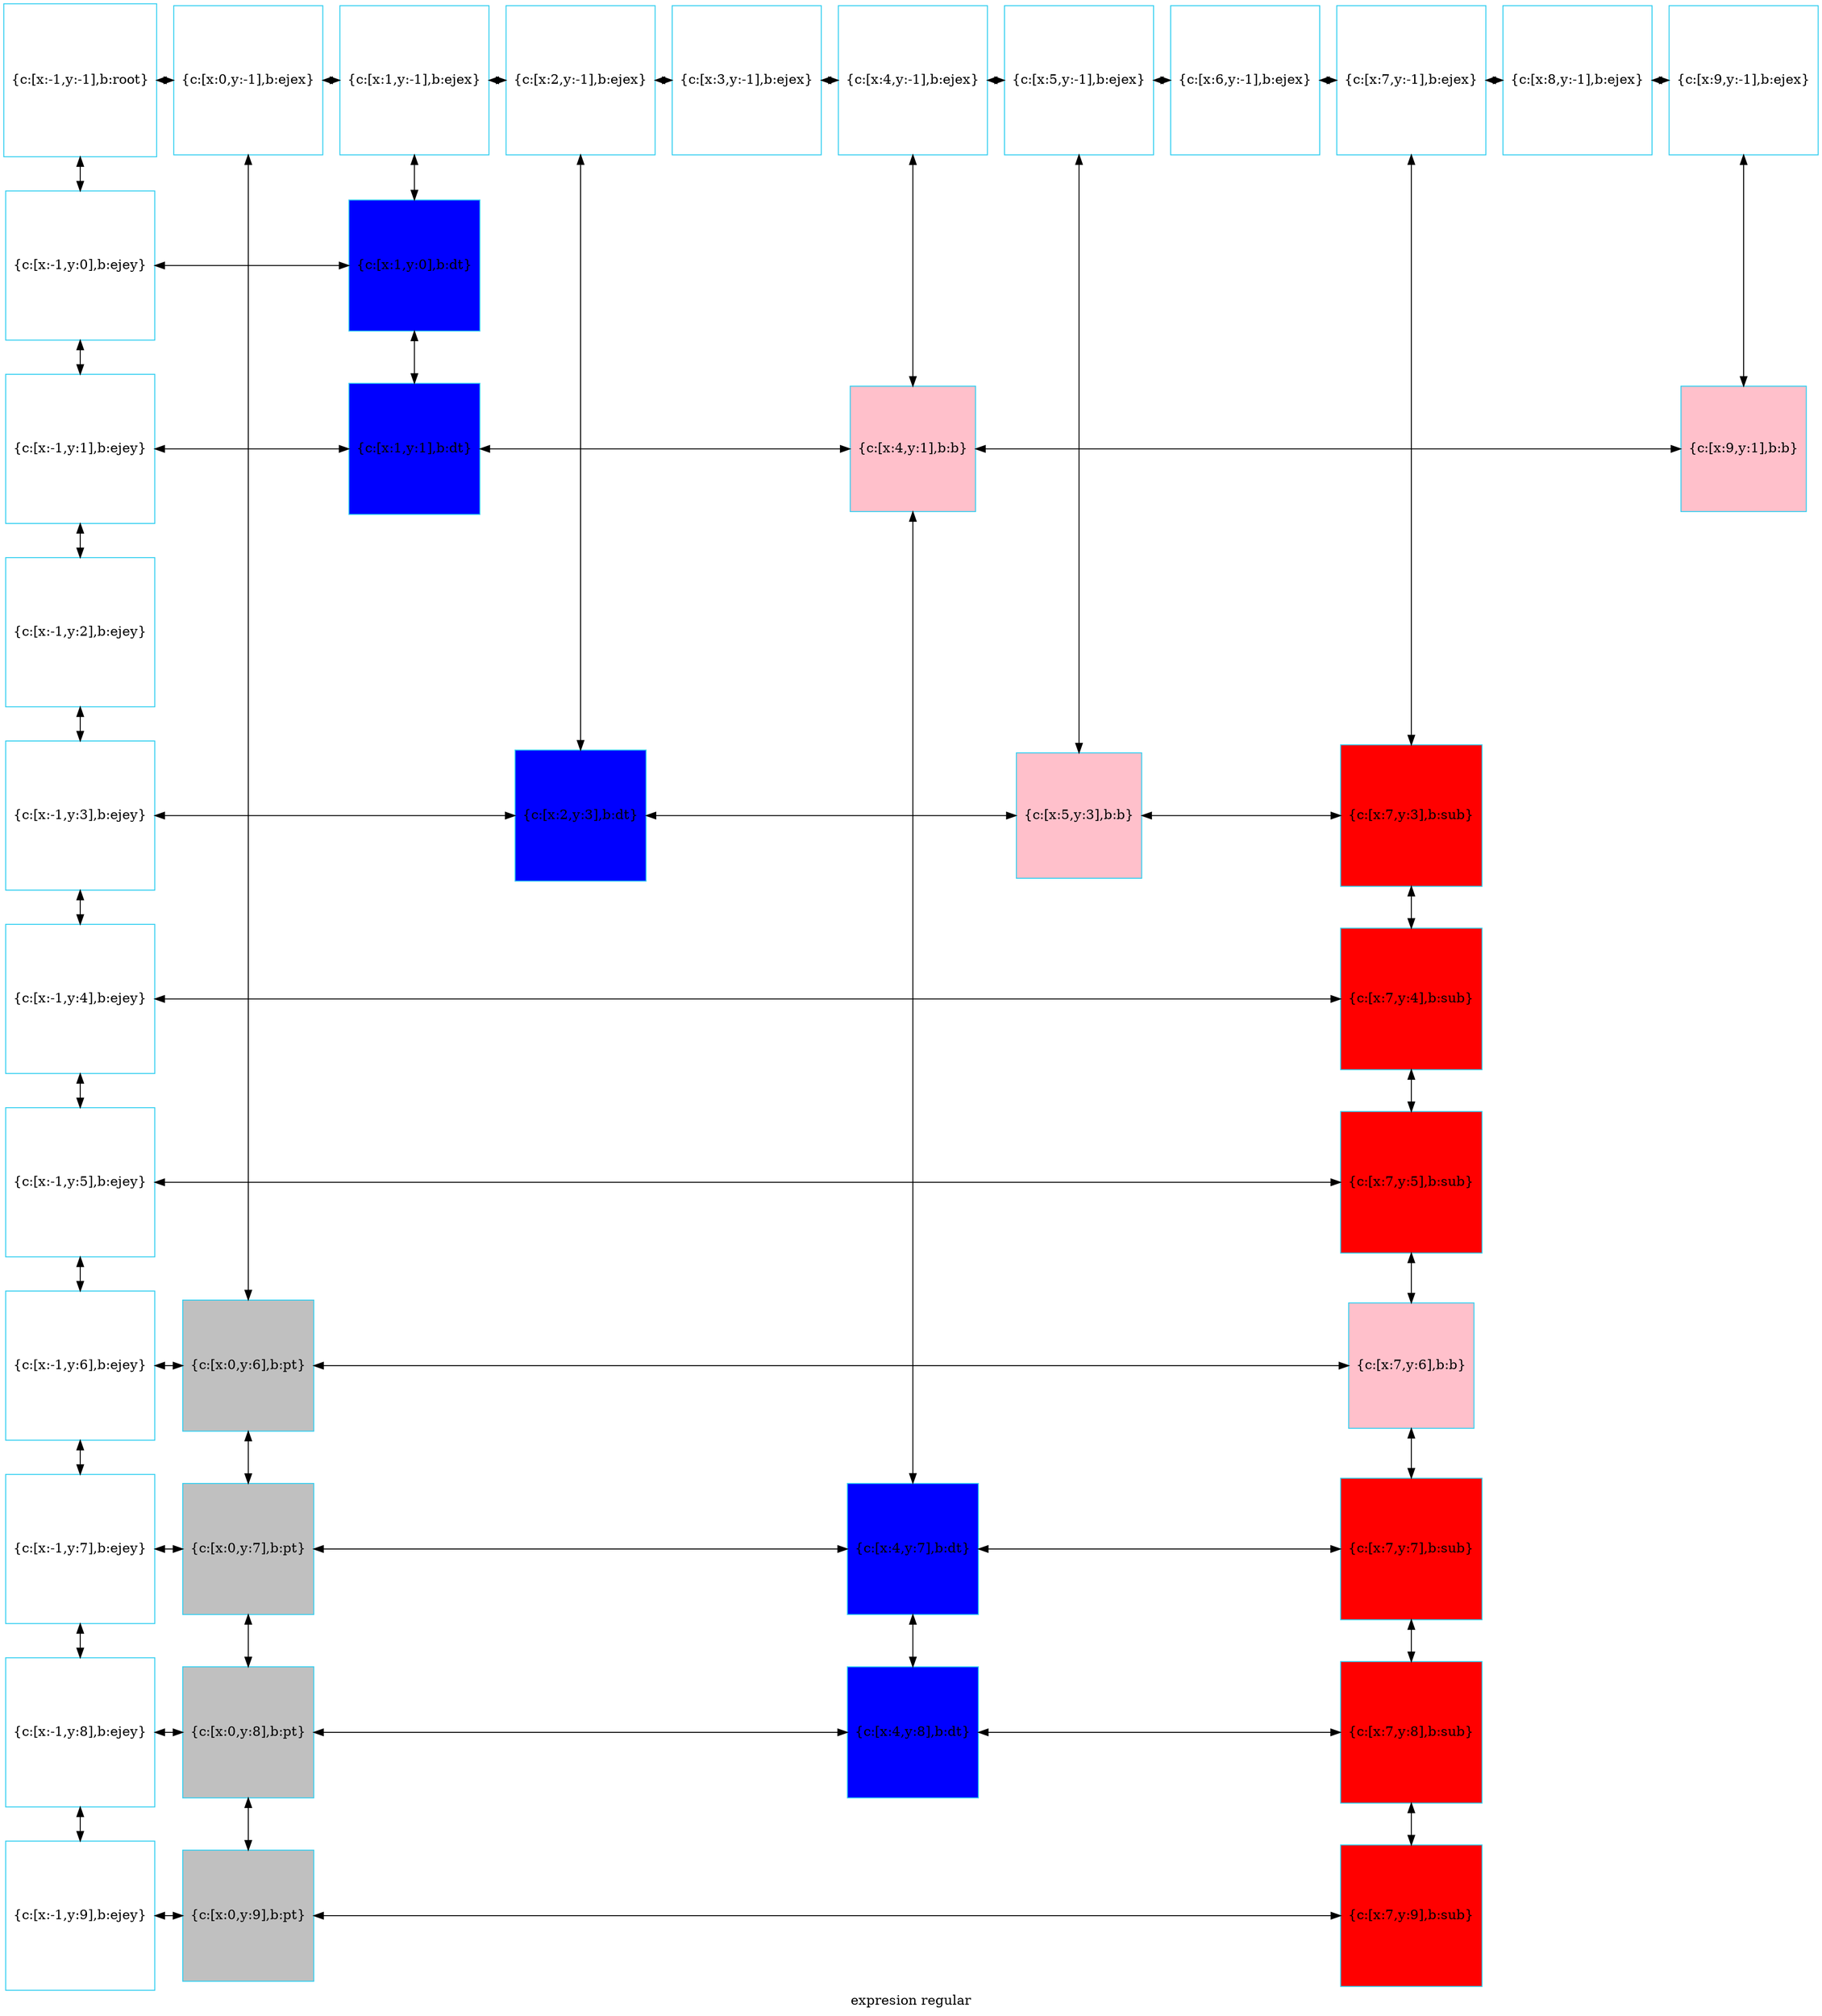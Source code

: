 digraph G
{label="expresion regular"
        node[shape = square]
        node[style = filled]
        node[fillcolor = "#EEEEE"]
        node[color = "#EEEEE"]
        node[color = "#31CEF0"]

500379707184[label="{c:[x:-1,y:-1],b:root}",fillcolor = "white"]
500379708432[label="{c:[x:0,y:-1],b:ejex}",fillcolor = "white"]
500379706656[label="{c:[x:1,y:-1],b:ejex}",fillcolor = "white"]
500379708960[label="{c:[x:2,y:-1],b:ejex}",fillcolor = "white"]
500379708816[label="{c:[x:3,y:-1],b:ejex}",fillcolor = "white"]
500379708624[label="{c:[x:4,y:-1],b:ejex}",fillcolor = "white"]
500379788528[label="{c:[x:5,y:-1],b:ejex}",fillcolor = "white"]
500379788192[label="{c:[x:6,y:-1],b:ejex}",fillcolor = "white"]
500379787568[label="{c:[x:7,y:-1],b:ejex}",fillcolor = "white"]
500379789680[label="{c:[x:8,y:-1],b:ejex}",fillcolor = "white"]
500379789536[label="{c:[x:9,y:-1],b:ejex}",fillcolor = "white"]
500379787424[label="{c:[x:-1,y:0],b:ejey}",fillcolor = "white"]
500380250848[label="{c:[x:1,y:0],b:dt}",fillcolor = "blue"]
500379788000[label="{c:[x:-1,y:1],b:ejey}",fillcolor = "white"]
500380251568[label="{c:[x:1,y:1],b:dt}",fillcolor = "blue"]
500380252288[label="{c:[x:4,y:1],b:b}",fillcolor = "pink"]
500380253008[label="{c:[x:9,y:1],b:b}",fillcolor = "pink"]
500379790592[label="{c:[x:-1,y:2],b:ejey}",fillcolor = "white"]
500379790256[label="{c:[x:-1,y:3],b:ejey}",fillcolor = "white"]
500380252048[label="{c:[x:2,y:3],b:dt}",fillcolor = "blue"]
500380252528[label="{c:[x:5,y:3],b:b}",fillcolor = "pink"]
500379791312[label="{c:[x:7,y:3],b:sub}",fillcolor = "red"]
500379787952[label="{c:[x:-1,y:4],b:ejey}",fillcolor = "white"]
500380250368[label="{c:[x:7,y:4],b:sub}",fillcolor = "red"]
500379789008[label="{c:[x:-1,y:5],b:ejey}",fillcolor = "white"]
500380250608[label="{c:[x:7,y:5],b:sub}",fillcolor = "red"]
500379789296[label="{c:[x:-1,y:6],b:ejey}",fillcolor = "white"]
500379789248[label="{c:[x:0,y:6],b:pt}",fillcolor = "gray"]
500380252768[label="{c:[x:7,y:6],b:b}",fillcolor = "pink"]
500379788096[label="{c:[x:-1,y:7],b:ejey}",fillcolor = "white"]
500379790448[label="{c:[x:0,y:7],b:pt}",fillcolor = "gray"]
500380250896[label="{c:[x:4,y:7],b:dt}",fillcolor = "blue"]
500379790688[label="{c:[x:7,y:7],b:sub}",fillcolor = "red"]
500379788816[label="{c:[x:-1,y:8],b:ejey}",fillcolor = "white"]
500379787712[label="{c:[x:0,y:8],b:pt}",fillcolor = "gray"]
500380251136[label="{c:[x:4,y:8],b:dt}",fillcolor = "blue"]
500379790352[label="{c:[x:7,y:8],b:sub}",fillcolor = "red"]
500379788288[label="{c:[x:-1,y:9],b:ejey}",fillcolor = "white"]
500379789968[label="{c:[x:0,y:9],b:pt}",fillcolor = "gray"]
500379790304[label="{c:[x:7,y:9],b:sub}",fillcolor = "red"]
500379707184->500379787424[dir = both];
500379787424->500379788000[dir = both];
500379788000->500379790592[dir = both];
500379790592->500379790256[dir = both];
500379790256->500379787952[dir = both];
500379787952->500379789008[dir = both];
500379789008->500379789296[dir = both];
500379789296->500379788096[dir = both];
500379788096->500379788816[dir = both];
500379788816->500379788288[dir = both];
500379708432->500379789248[dir = both];
500379789248->500379790448[dir = both];
500379790448->500379787712[dir = both];
500379787712->500379789968[dir = both];
500379706656->500380250848[dir = both];
500380250848->500380251568[dir = both];
500379708960->500380252048[dir = both];
500379708624->500380252288[dir = both];
500380252288->500380250896[dir = both];
500380250896->500380251136[dir = both];
500379788528->500380252528[dir = both];
500379787568->500379791312[dir = both];
500379791312->500380250368[dir = both];
500380250368->500380250608[dir = both];
500380250608->500380252768[dir = both];
500380252768->500379790688[dir = both];
500379790688->500379790352[dir = both];
500379790352->500379790304[dir = both];
500379789536->500380253008[dir = both];
500379707184->500379708432[dir = both];
500379708432->500379706656[dir = both];
500379706656->500379708960[dir = both];
500379708960->500379708816[dir = both];
500379708816->500379708624[dir = both];
500379708624->500379788528[dir = both];
500379788528->500379788192[dir = both];
500379788192->500379787568[dir = both];
500379787568->500379789680[dir = both];
500379789680->500379789536[dir = both];
500379787424->500380250848[constraint=false,dir = both];
500379788000->500380251568[constraint=false,dir = both];
500380251568->500380252288[constraint=false,dir = both];
500380252288->500380253008[constraint=false,dir = both];
500379790256->500380252048[constraint=false,dir = both];
500380252048->500380252528[constraint=false,dir = both];
500380252528->500379791312[constraint=false,dir = both];
500379787952->500380250368[constraint=false,dir = both];
500379789008->500380250608[constraint=false,dir = both];
500379789296->500379789248[constraint=false,dir = both];
500379789248->500380252768[constraint=false,dir = both];
500379788096->500379790448[constraint=false,dir = both];
500379790448->500380250896[constraint=false,dir = both];
500380250896->500379790688[constraint=false,dir = both];
500379788816->500379787712[constraint=false,dir = both];
500379787712->500380251136[constraint=false,dir = both];
500380251136->500379790352[constraint=false,dir = both];
500379788288->500379789968[constraint=false,dir = both];
500379789968->500379790304[constraint=false,dir = both];
 {rank=same; 500379707184;500379708432;500379706656;500379708960;500379708816;500379708624;500379788528;500379788192;500379787568;500379789680;500379789536;}
 {rank=same; 500379787424;500380250848;}
 {rank=same; 500379788000;500380251568;500380252288;500380253008;}
 {rank=same; 500379790592;}
 {rank=same; 500379790256;500380252048;500380252528;500379791312;}
 {rank=same; 500379787952;500380250368;}
 {rank=same; 500379789008;500380250608;}
 {rank=same; 500379789296;500379789248;500380252768;}
 {rank=same; 500379788096;500379790448;500380250896;500379790688;}
 {rank=same; 500379788816;500379787712;500380251136;500379790352;}
 {rank=same; 500379788288;500379789968;500379790304;}
}